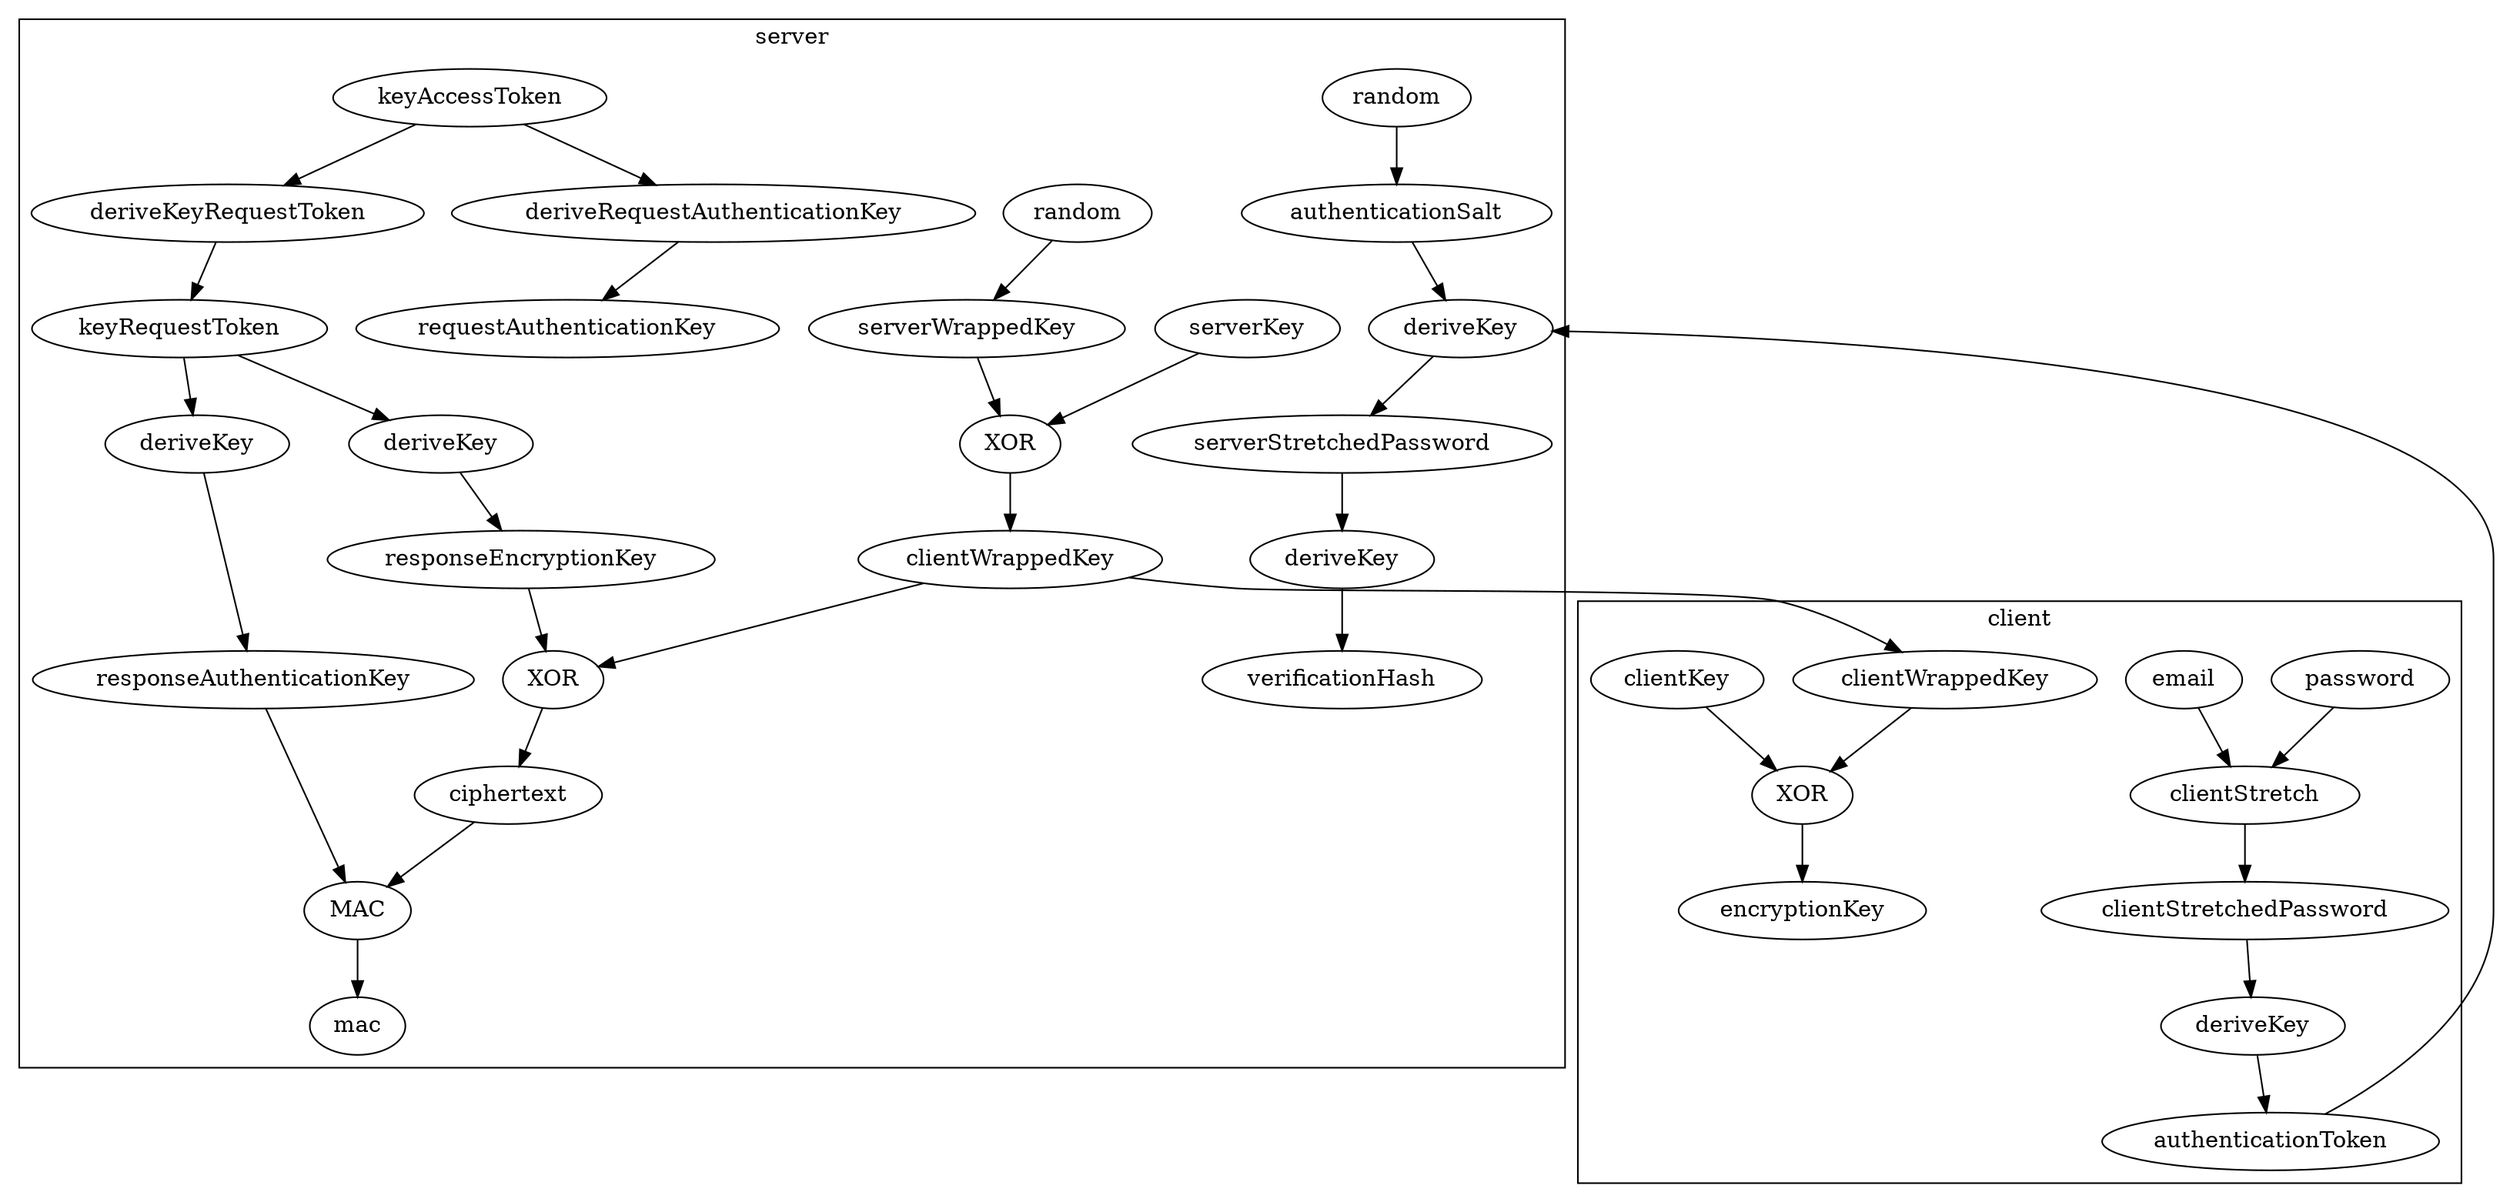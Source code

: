 digraph {

  subgraph cluster_0 {
    label="client";
    password;
    email;
    clientStretch;
    {password, email} -> clientStretch -> clientStretchedPassword;
    deriveAuthenticationToken[label="deriveKey"];
    clientStretchedPassword -> deriveAuthenticationToken -> authenticationToken;

    xorEncryptionKey[label="XOR"];
    clientWrappedKeyOnClient[label="clientWrappedKey"];
    {clientWrappedKeyOnClient, clientKey} -> xorEncryptionKey -> encryptionKey;
  }

  subgraph cluster_1 {
    label="server";
    authenticationToken
    authenticationSalt;
    randomAuthenticationSalt[label="random"];
    randomAuthenticationSalt -> authenticationSalt;
    deriveServerStretched[label="deriveKey"];
    {authenticationToken, authenticationSalt} -> deriveServerStretched -> serverStretchedPassword;
    deriveVerificationHash[label="deriveKey"];
    serverStretchedPassword -> deriveVerificationHash -> verificationHash;
    randomSeverWrappedKey[label="random"];
    randomSeverWrappedKey -> serverWrappedKey;
    // randomUserID[label="random"];
    //randomUserID -> userID;

    //keyAccessToken -> deriveTokenID -> tokenID;
    keyAccessToken -> deriveRequestAuthenticationKey -> requestAuthenticationKey;
    keyAccessToken -> deriveKeyRequestToken -> keyRequestToken;

    deriveResponseAuthenticationKey[label="deriveKey"];
    deriveResponseEncryptionKey[label="deriveKey"];
    keyRequestToken -> deriveResponseAuthenticationKey -> responseAuthenticationKey;
    keyRequestToken -> deriveResponseEncryptionKey -> responseEncryptionKey;

    xorCiphertext[label="XOR"];
    clientWrappedKeyOnServer[label="clientWrappedKey"];
    {clientWrappedKeyOnServer, responseEncryptionKey} -> xorCiphertext -> ciphertext;
    macCiphertext[label="MAC"];
    {ciphertext, responseAuthenticationKey} -> macCiphertext -> mac;
    xorClientWrappedKey[label="XOR"];
    {serverKey, serverWrappedKey} -> xorClientWrappedKey -> clientWrappedKeyOnServer;
    clientWrappedKeyOnServer -> clientWrappedKeyOnClient;
  }
}
